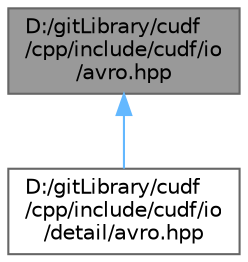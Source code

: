 digraph "D:/gitLibrary/cudf/cpp/include/cudf/io/avro.hpp"
{
 // LATEX_PDF_SIZE
  bgcolor="transparent";
  edge [fontname=Helvetica,fontsize=10,labelfontname=Helvetica,labelfontsize=10];
  node [fontname=Helvetica,fontsize=10,shape=box,height=0.2,width=0.4];
  Node1 [id="Node000001",label="D:/gitLibrary/cudf\l/cpp/include/cudf/io\l/avro.hpp",height=0.2,width=0.4,color="gray40", fillcolor="grey60", style="filled", fontcolor="black",tooltip=" "];
  Node1 -> Node2 [id="edge1_Node000001_Node000002",dir="back",color="steelblue1",style="solid",tooltip=" "];
  Node2 [id="Node000002",label="D:/gitLibrary/cudf\l/cpp/include/cudf/io\l/detail/avro.hpp",height=0.2,width=0.4,color="grey40", fillcolor="white", style="filled",URL="$detail_2avro_8hpp.html",tooltip=" "];
}
